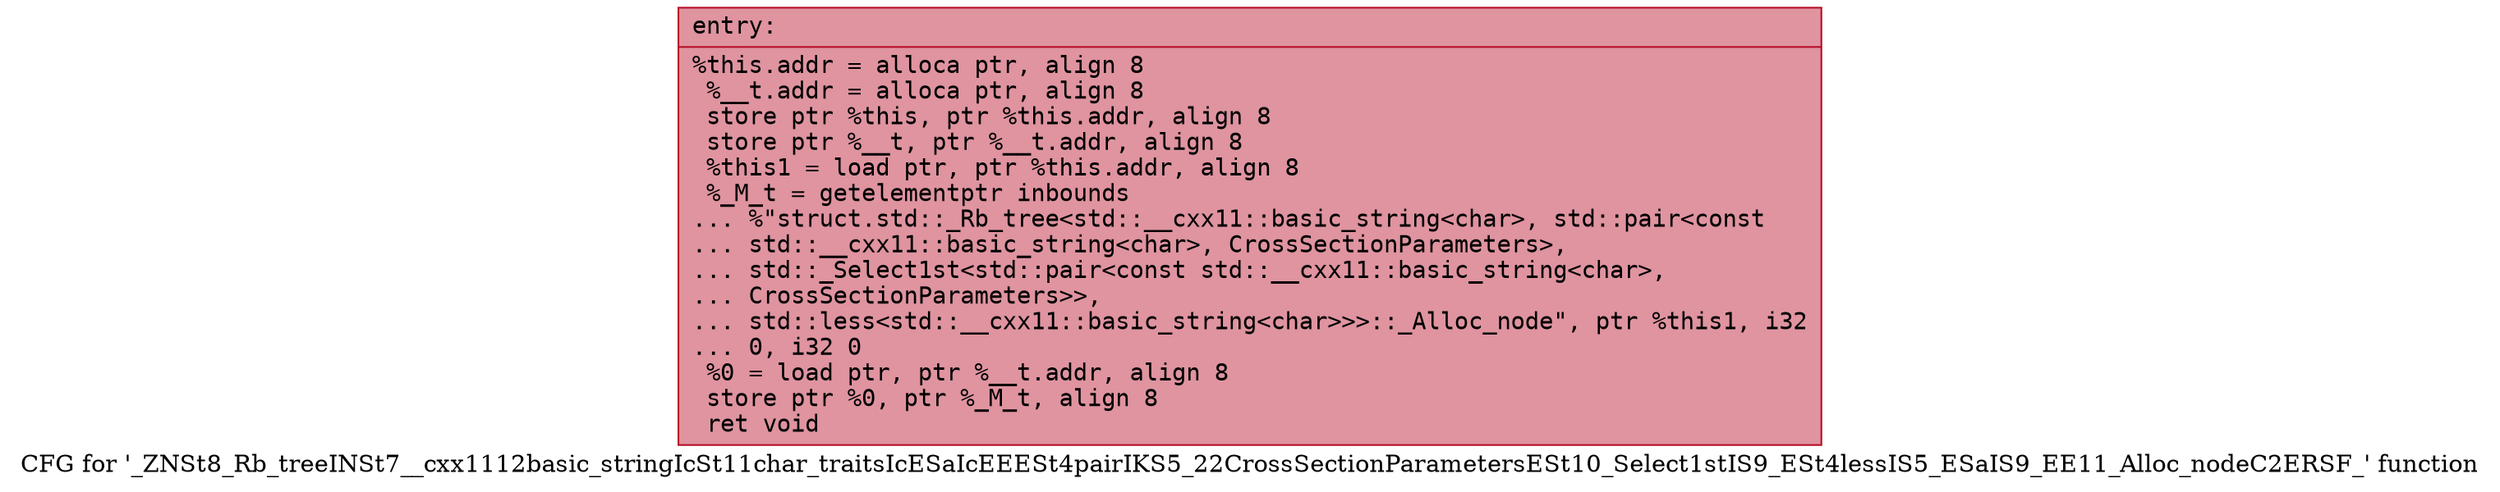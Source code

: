 digraph "CFG for '_ZNSt8_Rb_treeINSt7__cxx1112basic_stringIcSt11char_traitsIcESaIcEEESt4pairIKS5_22CrossSectionParametersESt10_Select1stIS9_ESt4lessIS5_ESaIS9_EE11_Alloc_nodeC2ERSF_' function" {
	label="CFG for '_ZNSt8_Rb_treeINSt7__cxx1112basic_stringIcSt11char_traitsIcESaIcEEESt4pairIKS5_22CrossSectionParametersESt10_Select1stIS9_ESt4lessIS5_ESaIS9_EE11_Alloc_nodeC2ERSF_' function";

	Node0x5642719fbfb0 [shape=record,color="#b70d28ff", style=filled, fillcolor="#b70d2870" fontname="Courier",label="{entry:\l|  %this.addr = alloca ptr, align 8\l  %__t.addr = alloca ptr, align 8\l  store ptr %this, ptr %this.addr, align 8\l  store ptr %__t, ptr %__t.addr, align 8\l  %this1 = load ptr, ptr %this.addr, align 8\l  %_M_t = getelementptr inbounds\l... %\"struct.std::_Rb_tree\<std::__cxx11::basic_string\<char\>, std::pair\<const\l... std::__cxx11::basic_string\<char\>, CrossSectionParameters\>,\l... std::_Select1st\<std::pair\<const std::__cxx11::basic_string\<char\>,\l... CrossSectionParameters\>\>,\l... std::less\<std::__cxx11::basic_string\<char\>\>\>::_Alloc_node\", ptr %this1, i32\l... 0, i32 0\l  %0 = load ptr, ptr %__t.addr, align 8\l  store ptr %0, ptr %_M_t, align 8\l  ret void\l}"];
}
